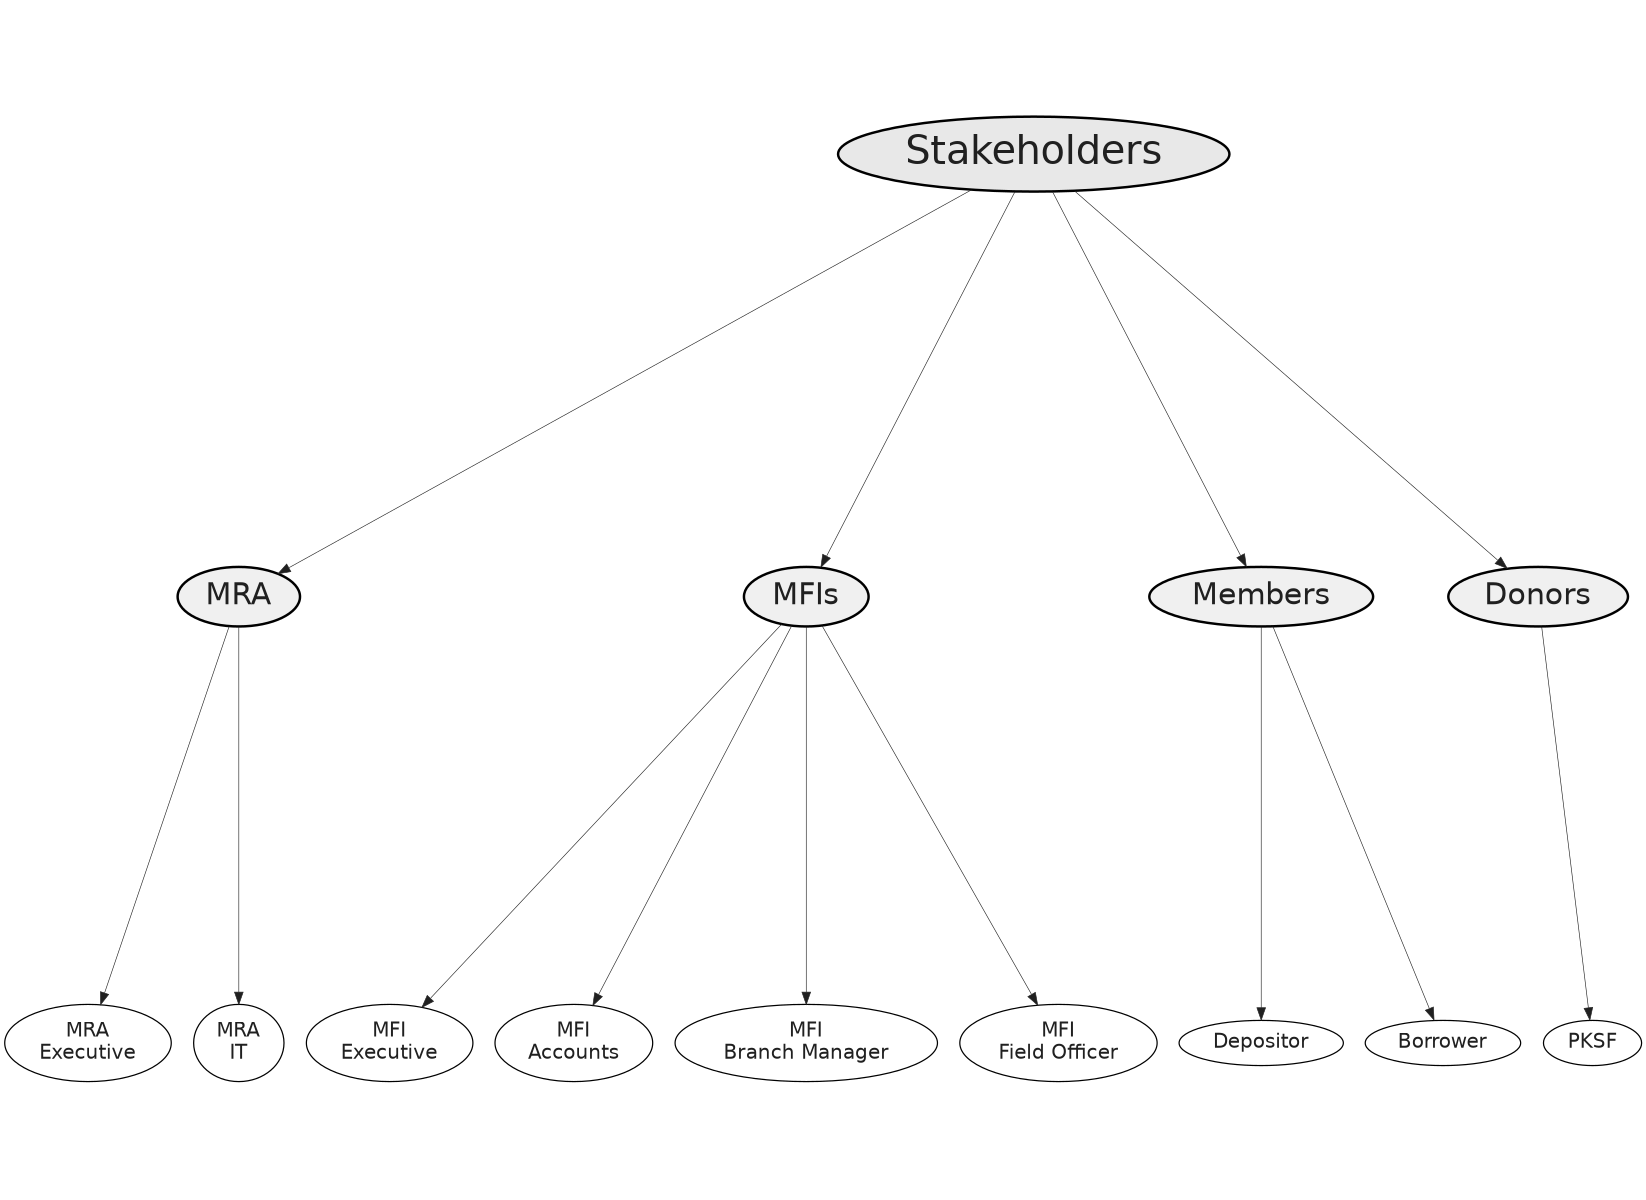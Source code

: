 digraph g {
  size="11,8"
  ratio=fill
  center=true
  # compound=true
  dpi=96

  # neato specific
  mode=KK
  # model=circuit
  # model=subset


  edge [penwidth="0.5" color="#202020" style="solid,"];
  node [shape=ellipse penwidth="1.0" fillcolor="#E0E0E0" fontcolor="#202020" fontname="Helvetica" fontsize=16]


  Stakeholders [penwidth="2.0" style=filled fillcolor="#E8E8E8" fontcolor="#202020" fontname="Helvetica" fontsize=32]
  MRA [penwidth="2.0" style=filled fillcolor="#F0F0F0" fontcolor="#202020" fontname="Helvetica" fontsize=24]
  MFIs [penwidth="2.0" style=filled fillcolor="#F0F0F0" fontcolor="#202020" fontname="Helvetica" fontsize=24]
  Members [penwidth="2.0" style=filled fillcolor="#F0F0F0" fontcolor="#202020" fontname="Helvetica" fontsize=24]
  Donors [penwidth="2.0" style=filled fillcolor="#F0F0F0" fontcolor="#202020" fontname="Helvetica" fontsize=24]


  edge [len=4]
  Stakeholders -> MRA
  Stakeholders -> MFIs
  Stakeholders -> Members
  Stakeholders -> Donors

  node [shape=ellipse penwidth="1.0" fillcolor="#E0E0E0" fontcolor="#202020" fontname="Helvetica" fontsize=16]
  edge [len=3]

  MRA -> "MRA\nExecutive"
  MRA -> "MRA\nIT"

  MFIs -> "MFI\nExecutive"
  MFIs -> "MFI\nAccounts"
  MFIs -> "MFI\nBranch Manager"
  MFIs -> "MFI\nField Officer"

  Members -> "Depositor"
  Members -> "Borrower"

  Donors -> "PKSF"
}
